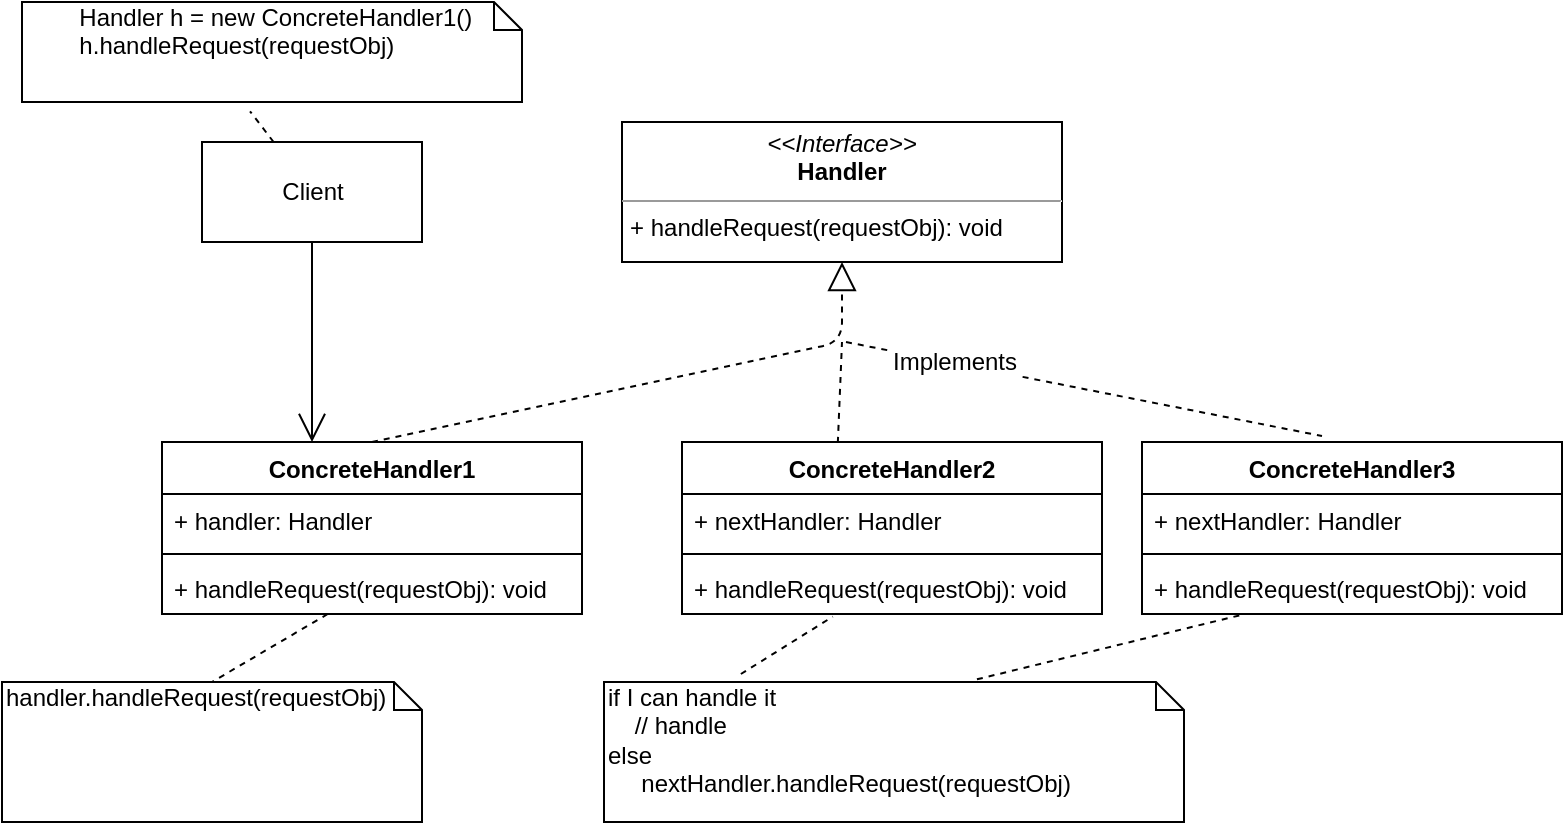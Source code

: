 <mxfile type="device" version="12.8.1"><diagram id="C5RBs43oDa-KdzZeNtuy" name="Page-1"><mxGraphModel grid="1" shadow="0" math="0" pageHeight="1169" pageWidth="827" pageScale="1" page="1" fold="1" arrows="1" connect="1" tooltips="1" guides="1" gridSize="10" dy="550" dx="1038"><root><mxCell id="WIyWlLk6GJQsqaUBKTNV-0" /><mxCell id="WIyWlLk6GJQsqaUBKTNV-1" parent="WIyWlLk6GJQsqaUBKTNV-0" /><mxCell id="g4FOCkUCnKSFJXiAM-c7-0" value="ConcreteHandler1" parent="WIyWlLk6GJQsqaUBKTNV-1" vertex="1" style="swimlane;fontStyle=1;align=center;verticalAlign=top;childLayout=stackLayout;horizontal=1;startSize=26;horizontalStack=0;resizeParent=1;resizeParentMax=0;resizeLast=0;collapsible=1;marginBottom=0;"><mxGeometry as="geometry" height="86" width="210" y="250" x="100" /></mxCell><mxCell id="g4FOCkUCnKSFJXiAM-c7-1" value="+ handler: Handler" parent="g4FOCkUCnKSFJXiAM-c7-0" vertex="1" style="text;strokeColor=none;fillColor=none;align=left;verticalAlign=top;spacingLeft=4;spacingRight=4;overflow=hidden;rotatable=0;points=[[0,0.5],[1,0.5]];portConstraint=eastwest;"><mxGeometry as="geometry" height="26" width="210" y="26" /></mxCell><mxCell id="g4FOCkUCnKSFJXiAM-c7-2" value="" parent="g4FOCkUCnKSFJXiAM-c7-0" vertex="1" style="line;strokeWidth=1;fillColor=none;align=left;verticalAlign=middle;spacingTop=-1;spacingLeft=3;spacingRight=3;rotatable=0;labelPosition=right;points=[];portConstraint=eastwest;"><mxGeometry as="geometry" height="8" width="210" y="52" /></mxCell><mxCell id="g4FOCkUCnKSFJXiAM-c7-3" value="+ handleRequest(requestObj): void" parent="g4FOCkUCnKSFJXiAM-c7-0" vertex="1" style="text;strokeColor=none;fillColor=none;align=left;verticalAlign=top;spacingLeft=4;spacingRight=4;overflow=hidden;rotatable=0;points=[[0,0.5],[1,0.5]];portConstraint=eastwest;"><mxGeometry as="geometry" height="26" width="210" y="60" /></mxCell><mxCell id="g4FOCkUCnKSFJXiAM-c7-4" value="ConcreteHandler2" parent="WIyWlLk6GJQsqaUBKTNV-1" vertex="1" style="swimlane;fontStyle=1;align=center;verticalAlign=top;childLayout=stackLayout;horizontal=1;startSize=26;horizontalStack=0;resizeParent=1;resizeParentMax=0;resizeLast=0;collapsible=1;marginBottom=0;"><mxGeometry as="geometry" height="86" width="210" y="250" x="360" /></mxCell><mxCell id="g4FOCkUCnKSFJXiAM-c7-5" value="+ nextHandler: Handler" parent="g4FOCkUCnKSFJXiAM-c7-4" vertex="1" style="text;strokeColor=none;fillColor=none;align=left;verticalAlign=top;spacingLeft=4;spacingRight=4;overflow=hidden;rotatable=0;points=[[0,0.5],[1,0.5]];portConstraint=eastwest;"><mxGeometry as="geometry" height="26" width="210" y="26" /></mxCell><mxCell id="g4FOCkUCnKSFJXiAM-c7-6" value="" parent="g4FOCkUCnKSFJXiAM-c7-4" vertex="1" style="line;strokeWidth=1;fillColor=none;align=left;verticalAlign=middle;spacingTop=-1;spacingLeft=3;spacingRight=3;rotatable=0;labelPosition=right;points=[];portConstraint=eastwest;"><mxGeometry as="geometry" height="8" width="210" y="52" /></mxCell><mxCell id="g4FOCkUCnKSFJXiAM-c7-7" value="+ handleRequest(requestObj): void" parent="g4FOCkUCnKSFJXiAM-c7-4" vertex="1" style="text;strokeColor=none;fillColor=none;align=left;verticalAlign=top;spacingLeft=4;spacingRight=4;overflow=hidden;rotatable=0;points=[[0,0.5],[1,0.5]];portConstraint=eastwest;"><mxGeometry as="geometry" height="26" width="210" y="60" /></mxCell><mxCell id="g4FOCkUCnKSFJXiAM-c7-8" value="ConcreteHandler3" parent="WIyWlLk6GJQsqaUBKTNV-1" vertex="1" style="swimlane;fontStyle=1;align=center;verticalAlign=top;childLayout=stackLayout;horizontal=1;startSize=26;horizontalStack=0;resizeParent=1;resizeParentMax=0;resizeLast=0;collapsible=1;marginBottom=0;"><mxGeometry as="geometry" height="86" width="210" y="250" x="590" /></mxCell><mxCell id="g4FOCkUCnKSFJXiAM-c7-9" value="+ nextHandler: Handler" parent="g4FOCkUCnKSFJXiAM-c7-8" vertex="1" style="text;strokeColor=none;fillColor=none;align=left;verticalAlign=top;spacingLeft=4;spacingRight=4;overflow=hidden;rotatable=0;points=[[0,0.5],[1,0.5]];portConstraint=eastwest;"><mxGeometry as="geometry" height="26" width="210" y="26" /></mxCell><mxCell id="g4FOCkUCnKSFJXiAM-c7-10" value="" parent="g4FOCkUCnKSFJXiAM-c7-8" vertex="1" style="line;strokeWidth=1;fillColor=none;align=left;verticalAlign=middle;spacingTop=-1;spacingLeft=3;spacingRight=3;rotatable=0;labelPosition=right;points=[];portConstraint=eastwest;"><mxGeometry as="geometry" height="8" width="210" y="52" /></mxCell><mxCell id="g4FOCkUCnKSFJXiAM-c7-11" value="+ handleRequest(requestObj): void" parent="g4FOCkUCnKSFJXiAM-c7-8" vertex="1" style="text;strokeColor=none;fillColor=none;align=left;verticalAlign=top;spacingLeft=4;spacingRight=4;overflow=hidden;rotatable=0;points=[[0,0.5],[1,0.5]];portConstraint=eastwest;"><mxGeometry as="geometry" height="26" width="210" y="60" /></mxCell><mxCell id="g4FOCkUCnKSFJXiAM-c7-12" value="Client" parent="WIyWlLk6GJQsqaUBKTNV-1" vertex="1" style="html=1;"><mxGeometry as="geometry" height="50" width="110" y="100" x="120" /></mxCell><mxCell id="g4FOCkUCnKSFJXiAM-c7-18" value="&lt;p style=&quot;margin: 0px ; margin-top: 4px ; text-align: center&quot;&gt;&lt;i&gt;&amp;lt;&amp;lt;Interface&amp;gt;&amp;gt;&lt;/i&gt;&lt;br&gt;&lt;b&gt;Handler&lt;/b&gt;&lt;/p&gt;&lt;hr size=&quot;1&quot;&gt;&lt;p style=&quot;margin: 0px ; margin-left: 4px&quot;&gt;&lt;/p&gt;&lt;p style=&quot;margin: 0px ; margin-left: 4px&quot;&gt;+ handleRequest(requestObj): void&lt;br&gt;&lt;br&gt;&lt;/p&gt;" parent="WIyWlLk6GJQsqaUBKTNV-1" vertex="1" style="verticalAlign=top;align=left;overflow=fill;fontSize=12;fontFamily=Helvetica;html=1;"><mxGeometry as="geometry" height="70" width="220" y="90" x="330" /></mxCell><mxCell id="g4FOCkUCnKSFJXiAM-c7-20" value="" parent="WIyWlLk6GJQsqaUBKTNV-1" style="endArrow=open;endFill=1;endSize=12;html=1;exitX=0.5;exitY=1;exitDx=0;exitDy=0;" edge="1" source="g4FOCkUCnKSFJXiAM-c7-12"><mxGeometry as="geometry" width="160" relative="1"><mxPoint as="sourcePoint" y="240" x="330" /><mxPoint as="targetPoint" y="250" x="175" /></mxGeometry></mxCell><mxCell id="g4FOCkUCnKSFJXiAM-c7-21" value="handler.handleRequest(requestObj)" parent="WIyWlLk6GJQsqaUBKTNV-1" vertex="1" style="shape=note;whiteSpace=wrap;html=1;size=14;verticalAlign=top;align=left;spacingTop=-6;"><mxGeometry as="geometry" height="70" width="210" y="370" x="20" /></mxCell><mxCell id="g4FOCkUCnKSFJXiAM-c7-22" value="&amp;nbsp; &amp;nbsp; &amp;nbsp; &amp;nbsp; Handler h = new ConcreteHandler1()&lt;br&gt;&amp;nbsp; &amp;nbsp; &amp;nbsp; &amp;nbsp; h.&lt;span style=&quot;white-space: nowrap&quot;&gt;handleRequest&lt;/span&gt;(requestObj)" parent="WIyWlLk6GJQsqaUBKTNV-1" vertex="1" style="shape=note;whiteSpace=wrap;html=1;size=14;verticalAlign=top;align=left;spacingTop=-6;"><mxGeometry as="geometry" height="50" width="250" y="30" x="30" /></mxCell><mxCell id="g4FOCkUCnKSFJXiAM-c7-24" value="if I can handle it&lt;br&gt;&amp;nbsp; &amp;nbsp; // handle&lt;br&gt;else&lt;br&gt;&amp;nbsp; &amp;nbsp; &amp;nbsp;nextHandler.handleRequest(requestObj)" parent="WIyWlLk6GJQsqaUBKTNV-1" vertex="1" style="shape=note;whiteSpace=wrap;html=1;size=14;verticalAlign=top;align=left;spacingTop=-6;"><mxGeometry as="geometry" height="70" width="290" y="370" x="321" /></mxCell><mxCell id="g4FOCkUCnKSFJXiAM-c7-26" value="" parent="WIyWlLk6GJQsqaUBKTNV-1" style="endArrow=none;dashed=1;html=1;entryX=0.456;entryY=1.093;entryDx=0;entryDy=0;entryPerimeter=0;" edge="1" target="g4FOCkUCnKSFJXiAM-c7-22" source="g4FOCkUCnKSFJXiAM-c7-12"><mxGeometry as="geometry" height="50" width="50" relative="1"><mxPoint as="sourcePoint" y="270" x="390" /><mxPoint as="targetPoint" y="220" x="440" /></mxGeometry></mxCell><mxCell id="g4FOCkUCnKSFJXiAM-c7-27" value="" parent="WIyWlLk6GJQsqaUBKTNV-1" style="endArrow=none;dashed=1;html=1;entryX=0.5;entryY=0;entryDx=0;entryDy=0;entryPerimeter=0;" edge="1" target="g4FOCkUCnKSFJXiAM-c7-21" source="g4FOCkUCnKSFJXiAM-c7-3"><mxGeometry as="geometry" height="50" width="50" relative="1"><mxPoint as="sourcePoint" y="270" x="390" /><mxPoint as="targetPoint" y="220" x="440" /></mxGeometry></mxCell><mxCell id="g4FOCkUCnKSFJXiAM-c7-28" value="" parent="WIyWlLk6GJQsqaUBKTNV-1" style="endArrow=none;dashed=1;html=1;entryX=0.359;entryY=1.051;entryDx=0;entryDy=0;entryPerimeter=0;exitX=0.236;exitY=-0.057;exitDx=0;exitDy=0;exitPerimeter=0;" edge="1" target="g4FOCkUCnKSFJXiAM-c7-7" source="g4FOCkUCnKSFJXiAM-c7-24"><mxGeometry as="geometry" height="50" width="50" relative="1"><mxPoint as="sourcePoint" y="360" x="400" /><mxPoint as="targetPoint" y="220" x="440" /></mxGeometry></mxCell><mxCell id="g4FOCkUCnKSFJXiAM-c7-29" value="" parent="WIyWlLk6GJQsqaUBKTNV-1" style="endArrow=none;dashed=1;html=1;exitX=0.643;exitY=-0.019;exitDx=0;exitDy=0;exitPerimeter=0;" edge="1" target="g4FOCkUCnKSFJXiAM-c7-11" source="g4FOCkUCnKSFJXiAM-c7-24"><mxGeometry as="geometry" height="50" width="50" relative="1"><mxPoint as="sourcePoint" y="270" x="390" /><mxPoint as="targetPoint" y="220" x="440" /></mxGeometry></mxCell><mxCell id="1c0ama6XQvOLESRZeDUv-0" value="" parent="WIyWlLk6GJQsqaUBKTNV-1" style="endArrow=block;dashed=1;endFill=0;endSize=12;html=1;exitX=0.5;exitY=0;exitDx=0;exitDy=0;entryX=0.5;entryY=1;entryDx=0;entryDy=0;" edge="1" target="g4FOCkUCnKSFJXiAM-c7-18" source="g4FOCkUCnKSFJXiAM-c7-0"><mxGeometry as="geometry" width="160" relative="1"><mxPoint as="sourcePoint" y="290" x="330" /><mxPoint as="targetPoint" y="290" x="490" /><Array as="points"><mxPoint y="200" x="440" /></Array></mxGeometry></mxCell><mxCell id="1c0ama6XQvOLESRZeDUv-9" value="" parent="WIyWlLk6GJQsqaUBKTNV-1" style="endArrow=none;dashed=1;html=1;exitX=0.371;exitY=0.005;exitDx=0;exitDy=0;exitPerimeter=0;" edge="1" source="g4FOCkUCnKSFJXiAM-c7-4"><mxGeometry as="geometry" height="50" width="50" relative="1"><mxPoint as="sourcePoint" y="190" x="390" /><mxPoint as="targetPoint" y="200" x="440" /></mxGeometry></mxCell><mxCell id="1c0ama6XQvOLESRZeDUv-10" value="" parent="WIyWlLk6GJQsqaUBKTNV-1" style="endArrow=none;dashed=1;html=1;" edge="1"><mxGeometry as="geometry" height="50" width="50" relative="1"><mxPoint as="sourcePoint" y="200" x="442" /><mxPoint as="targetPoint" y="247" x="680" /></mxGeometry></mxCell><mxCell id="1c0ama6XQvOLESRZeDUv-11" value="Implements" parent="1c0ama6XQvOLESRZeDUv-10" vertex="1" style="text;html=1;align=center;verticalAlign=middle;resizable=0;points=[];labelBackgroundColor=#ffffff;" connectable="0"><mxGeometry as="geometry" y="1" x="-0.545" relative="1"><mxPoint as="offset" /></mxGeometry></mxCell></root></mxGraphModel></diagram></mxfile>